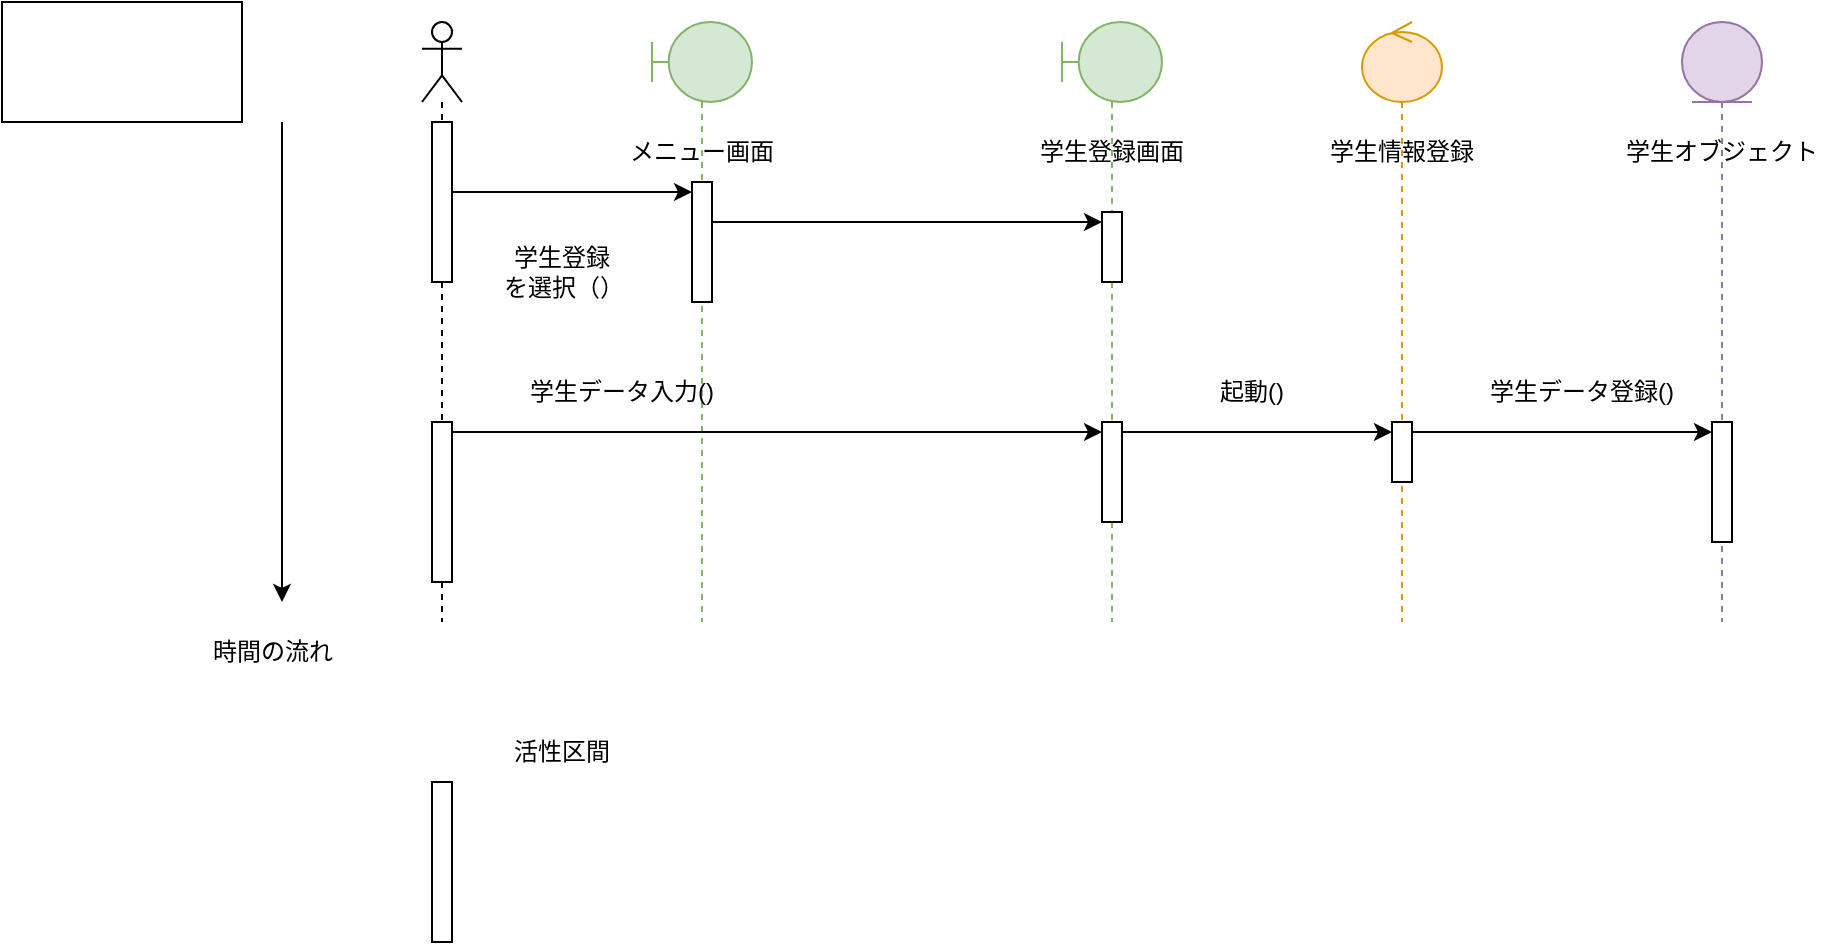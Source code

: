 <mxfile>
    <diagram id="VK-lbxqPq1pRn-MZsXaf" name="ページ1">
        <mxGraphModel dx="1573" dy="419" grid="1" gridSize="10" guides="1" tooltips="1" connect="1" arrows="1" fold="1" page="1" pageScale="1" pageWidth="827" pageHeight="1169" math="0" shadow="0">
            <root>
                <mxCell id="0"/>
                <mxCell id="1" parent="0"/>
                <mxCell id="3" value="" style="rounded=0;whiteSpace=wrap;html=1;" vertex="1" parent="1">
                    <mxGeometry x="-60" y="70" width="120" height="60" as="geometry"/>
                </mxCell>
                <mxCell id="4" value="" style="shape=umlLifeline;perimeter=lifelinePerimeter;whiteSpace=wrap;html=1;container=1;dropTarget=0;collapsible=0;recursiveResize=0;outlineConnect=0;portConstraint=eastwest;newEdgeStyle={&quot;curved&quot;:0,&quot;rounded&quot;:0};participant=umlActor;" vertex="1" parent="1">
                    <mxGeometry x="150" y="80" width="20" height="300" as="geometry"/>
                </mxCell>
                <mxCell id="5" value="" style="html=1;points=[[0,0,0,0,5],[0,1,0,0,-5],[1,0,0,0,5],[1,1,0,0,-5]];perimeter=orthogonalPerimeter;outlineConnect=0;targetShapes=umlLifeline;portConstraint=eastwest;newEdgeStyle={&quot;curved&quot;:0,&quot;rounded&quot;:0};" vertex="1" parent="4">
                    <mxGeometry x="5" y="50" width="10" height="80" as="geometry"/>
                </mxCell>
                <mxCell id="29" value="" style="html=1;points=[[0,0,0,0,5],[0,1,0,0,-5],[1,0,0,0,5],[1,1,0,0,-5]];perimeter=orthogonalPerimeter;outlineConnect=0;targetShapes=umlLifeline;portConstraint=eastwest;newEdgeStyle={&quot;curved&quot;:0,&quot;rounded&quot;:0};" vertex="1" parent="4">
                    <mxGeometry x="5" y="200" width="10" height="80" as="geometry"/>
                </mxCell>
                <mxCell id="10" value="" style="shape=umlLifeline;perimeter=lifelinePerimeter;whiteSpace=wrap;html=1;container=1;dropTarget=0;collapsible=0;recursiveResize=0;outlineConnect=0;portConstraint=eastwest;newEdgeStyle={&quot;curved&quot;:0,&quot;rounded&quot;:0};participant=umlControl;fillColor=#ffe6cc;strokeColor=#d79b00;" vertex="1" parent="1">
                    <mxGeometry x="620" y="80" width="40" height="300" as="geometry"/>
                </mxCell>
                <mxCell id="33" value="" style="html=1;points=[[0,0,0,0,5],[0,1,0,0,-5],[1,0,0,0,5],[1,1,0,0,-5]];perimeter=orthogonalPerimeter;outlineConnect=0;targetShapes=umlLifeline;portConstraint=eastwest;newEdgeStyle={&quot;curved&quot;:0,&quot;rounded&quot;:0};" vertex="1" parent="10">
                    <mxGeometry x="15" y="200" width="10" height="30" as="geometry"/>
                </mxCell>
                <mxCell id="11" value="" style="shape=umlLifeline;perimeter=lifelinePerimeter;whiteSpace=wrap;html=1;container=1;dropTarget=0;collapsible=0;recursiveResize=0;outlineConnect=0;portConstraint=eastwest;newEdgeStyle={&quot;curved&quot;:0,&quot;rounded&quot;:0};participant=umlEntity;fillColor=#e1d5e7;strokeColor=#9673a6;" vertex="1" parent="1">
                    <mxGeometry x="780" y="80" width="40" height="300" as="geometry"/>
                </mxCell>
                <mxCell id="37" value="" style="html=1;points=[[0,0,0,0,5],[0,1,0,0,-5],[1,0,0,0,5],[1,1,0,0,-5]];perimeter=orthogonalPerimeter;outlineConnect=0;targetShapes=umlLifeline;portConstraint=eastwest;newEdgeStyle={&quot;curved&quot;:0,&quot;rounded&quot;:0};" vertex="1" parent="11">
                    <mxGeometry x="15" y="200" width="10" height="60" as="geometry"/>
                </mxCell>
                <mxCell id="12" value="" style="html=1;points=[[0,0,0,0,5],[0,1,0,0,-5],[1,0,0,0,5],[1,1,0,0,-5]];perimeter=orthogonalPerimeter;outlineConnect=0;targetShapes=umlLifeline;portConstraint=eastwest;newEdgeStyle={&quot;curved&quot;:0,&quot;rounded&quot;:0};" vertex="1" parent="1">
                    <mxGeometry x="155" y="460" width="10" height="80" as="geometry"/>
                </mxCell>
                <mxCell id="13" value="活性区間" style="text;html=1;align=center;verticalAlign=middle;whiteSpace=wrap;rounded=0;" vertex="1" parent="1">
                    <mxGeometry x="190" y="430" width="60" height="30" as="geometry"/>
                </mxCell>
                <mxCell id="14" value="" style="shape=umlLifeline;perimeter=lifelinePerimeter;whiteSpace=wrap;html=1;container=1;dropTarget=0;collapsible=0;recursiveResize=0;outlineConnect=0;portConstraint=eastwest;newEdgeStyle={&quot;curved&quot;:0,&quot;rounded&quot;:0};participant=umlBoundary;fillColor=#d5e8d4;strokeColor=#82b366;" vertex="1" parent="1">
                    <mxGeometry x="265" y="80" width="50" height="300" as="geometry"/>
                </mxCell>
                <mxCell id="16" value="" style="html=1;points=[[0,0,0,0,5],[0,1,0,0,-5],[1,0,0,0,5],[1,1,0,0,-5]];perimeter=orthogonalPerimeter;outlineConnect=0;targetShapes=umlLifeline;portConstraint=eastwest;newEdgeStyle={&quot;curved&quot;:0,&quot;rounded&quot;:0};" vertex="1" parent="14">
                    <mxGeometry x="20" y="80" width="10" height="60" as="geometry"/>
                </mxCell>
                <mxCell id="15" value="" style="shape=umlLifeline;perimeter=lifelinePerimeter;whiteSpace=wrap;html=1;container=1;dropTarget=0;collapsible=0;recursiveResize=0;outlineConnect=0;portConstraint=eastwest;newEdgeStyle={&quot;curved&quot;:0,&quot;rounded&quot;:0};participant=umlBoundary;fillColor=#d5e8d4;strokeColor=#82b366;" vertex="1" parent="1">
                    <mxGeometry x="470" y="80" width="50" height="300" as="geometry"/>
                </mxCell>
                <mxCell id="27" value="" style="html=1;points=[[0,0,0,0,5],[0,1,0,0,-5],[1,0,0,0,5],[1,1,0,0,-5]];perimeter=orthogonalPerimeter;outlineConnect=0;targetShapes=umlLifeline;portConstraint=eastwest;newEdgeStyle={&quot;curved&quot;:0,&quot;rounded&quot;:0};" vertex="1" parent="15">
                    <mxGeometry x="20" y="95" width="10" height="35" as="geometry"/>
                </mxCell>
                <mxCell id="30" value="" style="html=1;points=[[0,0,0,0,5],[0,1,0,0,-5],[1,0,0,0,5],[1,1,0,0,-5]];perimeter=orthogonalPerimeter;outlineConnect=0;targetShapes=umlLifeline;portConstraint=eastwest;newEdgeStyle={&quot;curved&quot;:0,&quot;rounded&quot;:0};" vertex="1" parent="15">
                    <mxGeometry x="20" y="200" width="10" height="50" as="geometry"/>
                </mxCell>
                <mxCell id="17" value="" style="endArrow=classic;html=1;entryX=0;entryY=0;entryDx=0;entryDy=5;entryPerimeter=0;" edge="1" parent="1" source="5" target="16">
                    <mxGeometry width="50" height="50" relative="1" as="geometry">
                        <mxPoint x="190" y="310" as="sourcePoint"/>
                        <mxPoint x="240" y="260" as="targetPoint"/>
                    </mxGeometry>
                </mxCell>
                <mxCell id="18" value="メニュー画面" style="text;html=1;align=center;verticalAlign=middle;whiteSpace=wrap;rounded=0;" vertex="1" parent="1">
                    <mxGeometry x="250" y="130" width="80" height="30" as="geometry"/>
                </mxCell>
                <mxCell id="19" value="学生登録画面" style="text;html=1;align=center;verticalAlign=middle;whiteSpace=wrap;rounded=0;" vertex="1" parent="1">
                    <mxGeometry x="455" y="130" width="80" height="30" as="geometry"/>
                </mxCell>
                <mxCell id="20" value="" style="endArrow=classic;html=1;" edge="1" parent="1">
                    <mxGeometry width="50" height="50" relative="1" as="geometry">
                        <mxPoint x="80" y="130" as="sourcePoint"/>
                        <mxPoint x="80" y="370" as="targetPoint"/>
                    </mxGeometry>
                </mxCell>
                <mxCell id="21" value="時間の流れ" style="text;html=1;align=center;verticalAlign=middle;whiteSpace=wrap;rounded=0;" vertex="1" parent="1">
                    <mxGeometry x="37.5" y="380" width="75" height="30" as="geometry"/>
                </mxCell>
                <mxCell id="24" value="学生登録を選択（）" style="text;html=1;align=center;verticalAlign=middle;whiteSpace=wrap;rounded=0;" vertex="1" parent="1">
                    <mxGeometry x="190" y="190" width="60" height="30" as="geometry"/>
                </mxCell>
                <mxCell id="25" value="学生情報登録" style="text;html=1;align=center;verticalAlign=middle;whiteSpace=wrap;rounded=0;" vertex="1" parent="1">
                    <mxGeometry x="600" y="130" width="80" height="30" as="geometry"/>
                </mxCell>
                <mxCell id="26" value="学生オブジェクト" style="text;html=1;align=center;verticalAlign=middle;whiteSpace=wrap;rounded=0;" vertex="1" parent="1">
                    <mxGeometry x="745" y="130" width="110" height="30" as="geometry"/>
                </mxCell>
                <mxCell id="28" value="" style="endArrow=classic;html=1;entryX=0;entryY=0;entryDx=0;entryDy=5;entryPerimeter=0;" edge="1" parent="1" source="16" target="27">
                    <mxGeometry width="50" height="50" relative="1" as="geometry">
                        <mxPoint x="310" y="180" as="sourcePoint"/>
                        <mxPoint x="430" y="180" as="targetPoint"/>
                    </mxGeometry>
                </mxCell>
                <mxCell id="31" value="" style="endArrow=classic;html=1;exitX=1;exitY=0;exitDx=0;exitDy=5;exitPerimeter=0;entryX=0;entryY=0;entryDx=0;entryDy=5;entryPerimeter=0;" edge="1" parent="1" source="29" target="30">
                    <mxGeometry width="50" height="50" relative="1" as="geometry">
                        <mxPoint x="330" y="270" as="sourcePoint"/>
                        <mxPoint x="380" y="220" as="targetPoint"/>
                    </mxGeometry>
                </mxCell>
                <mxCell id="32" value="学生データ入力()" style="text;html=1;align=center;verticalAlign=middle;whiteSpace=wrap;rounded=0;" vertex="1" parent="1">
                    <mxGeometry x="200" y="250" width="100" height="30" as="geometry"/>
                </mxCell>
                <mxCell id="34" value="" style="endArrow=classic;html=1;entryX=0;entryY=0;entryDx=0;entryDy=5;entryPerimeter=0;exitX=1;exitY=0;exitDx=0;exitDy=5;exitPerimeter=0;" edge="1" parent="1" source="30" target="33">
                    <mxGeometry width="50" height="50" relative="1" as="geometry">
                        <mxPoint x="280" y="270" as="sourcePoint"/>
                        <mxPoint x="330" y="220" as="targetPoint"/>
                    </mxGeometry>
                </mxCell>
                <mxCell id="35" value="起動()" style="text;html=1;align=center;verticalAlign=middle;whiteSpace=wrap;rounded=0;" vertex="1" parent="1">
                    <mxGeometry x="535" y="250" width="60" height="30" as="geometry"/>
                </mxCell>
                <mxCell id="36" value="" style="endArrow=classic;html=1;entryX=0;entryY=0;entryDx=0;entryDy=5;entryPerimeter=0;exitX=1;exitY=0;exitDx=0;exitDy=5;exitPerimeter=0;" edge="1" parent="1" source="33" target="37">
                    <mxGeometry width="50" height="50" relative="1" as="geometry">
                        <mxPoint x="490" y="270" as="sourcePoint"/>
                        <mxPoint x="540" y="220" as="targetPoint"/>
                    </mxGeometry>
                </mxCell>
                <mxCell id="38" value="学生データ登録()" style="text;html=1;align=center;verticalAlign=middle;whiteSpace=wrap;rounded=0;" vertex="1" parent="1">
                    <mxGeometry x="680" y="250" width="100" height="30" as="geometry"/>
                </mxCell>
            </root>
        </mxGraphModel>
    </diagram>
</mxfile>